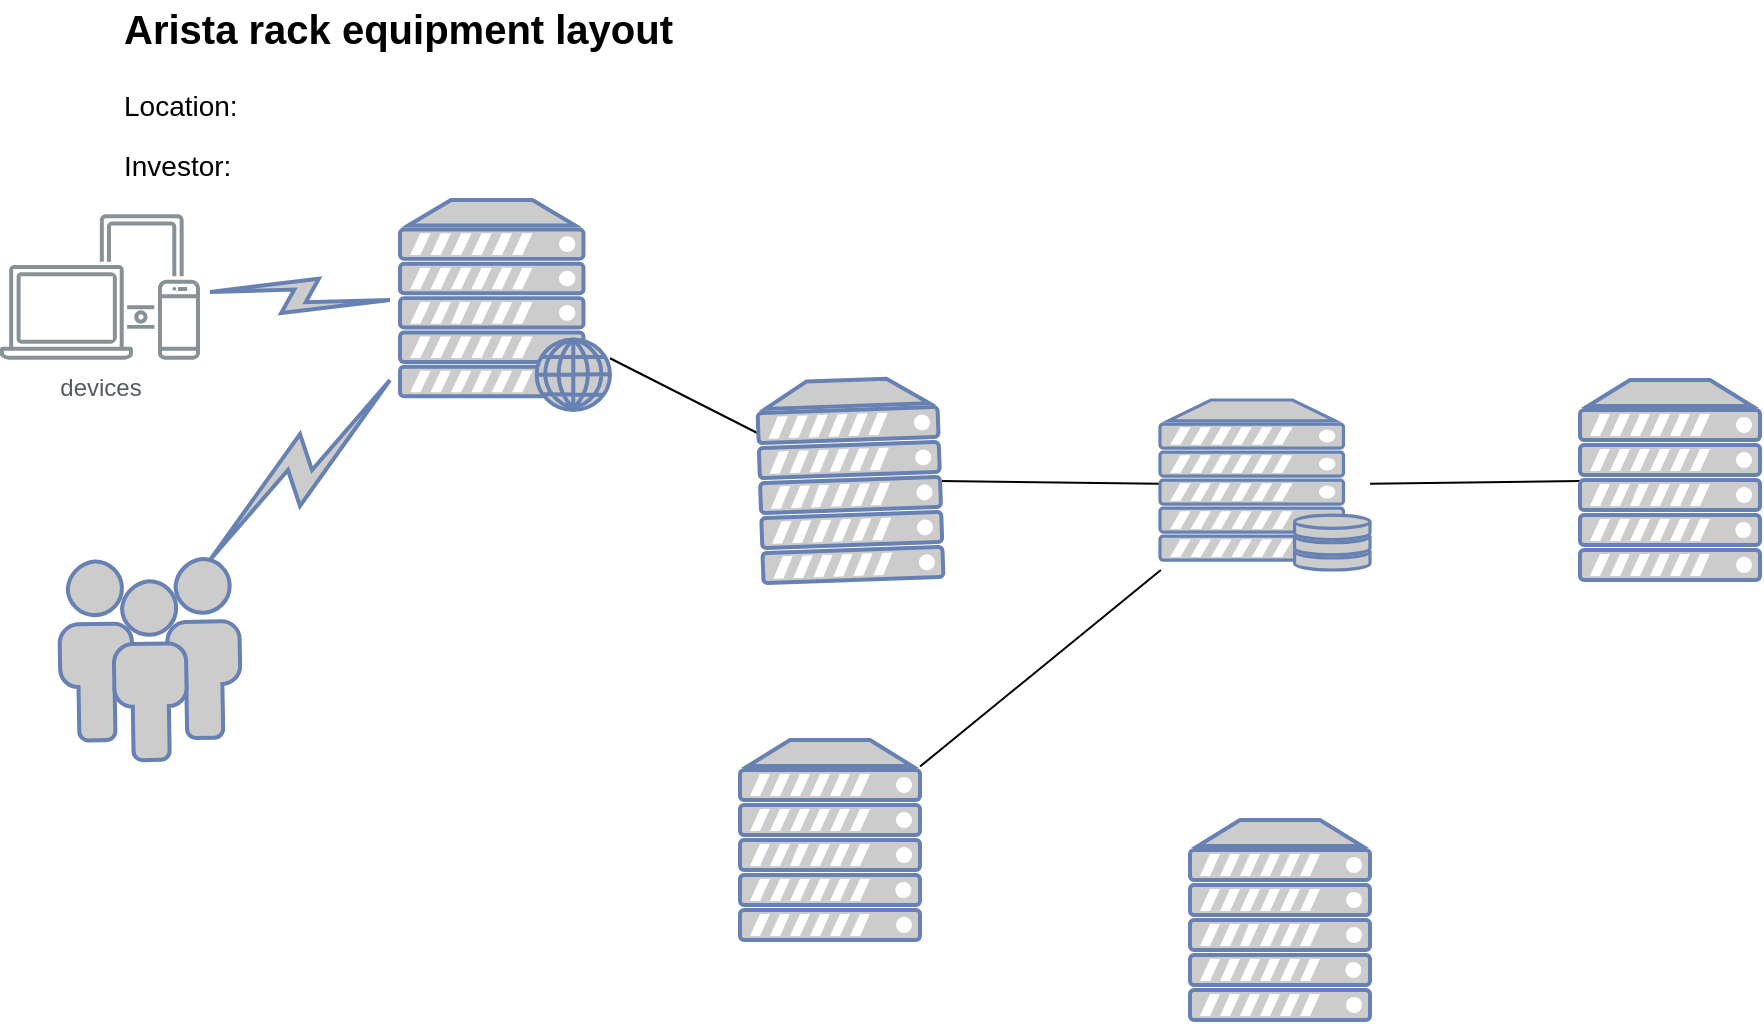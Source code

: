 <mxfile version="13.5.4" type="github">
  <diagram id="l2aKFoh6-Bn0gOPZ2l0T" name="Page-1">
    <mxGraphModel dx="2037" dy="482" grid="1" gridSize="10" guides="1" tooltips="1" connect="1" arrows="1" fold="1" page="1" pageScale="1" pageWidth="1169" pageHeight="827" math="0" shadow="0">
      <root>
        <mxCell id="0" />
        <mxCell id="1" parent="0" />
        <mxCell id="mpq5AgpwV83IM184FDqD-40" value="Arista rack equipment layout" style="text;html=1;resizable=1;points=[];autosize=0;align=left;verticalAlign=top;spacingTop=-4;fontSize=20;fontStyle=1" parent="1" vertex="1">
          <mxGeometry x="40" y="40" width="580" height="30" as="geometry" />
        </mxCell>
        <mxCell id="mpq5AgpwV83IM184FDqD-41" value="Location:" style="text;html=1;resizable=1;points=[];autosize=0;align=left;verticalAlign=middle;spacingTop=-4;fontSize=14;fontStyle=0" parent="1" vertex="1">
          <mxGeometry x="40" y="80" width="580" height="30" as="geometry" />
        </mxCell>
        <mxCell id="mpq5AgpwV83IM184FDqD-42" value="Investor:" style="text;html=1;resizable=1;points=[];autosize=0;align=left;verticalAlign=middle;spacingTop=-4;fontSize=14;fontStyle=0" parent="1" vertex="1">
          <mxGeometry x="40" y="110" width="580" height="30" as="geometry" />
        </mxCell>
        <mxCell id="IGD-j1G_IqfU7hNhVimZ-35" style="rounded=0;orthogonalLoop=1;jettySize=auto;html=1;endArrow=none;endFill=0;" edge="1" parent="1" source="IGD-j1G_IqfU7hNhVimZ-1" target="IGD-j1G_IqfU7hNhVimZ-4">
          <mxGeometry relative="1" as="geometry" />
        </mxCell>
        <object label="" id="IGD-j1G_IqfU7hNhVimZ-1">
          <mxCell style="fontColor=#0066CC;verticalAlign=top;verticalLabelPosition=bottom;labelPosition=center;align=center;html=1;outlineConnect=0;fillColor=#CCCCCC;strokeColor=#6881B3;gradientColor=none;gradientDirection=north;strokeWidth=2;shape=mxgraph.networks.web_server;" vertex="1" parent="1">
            <mxGeometry x="180" y="140" width="105" height="105" as="geometry" />
          </mxCell>
        </object>
        <mxCell id="IGD-j1G_IqfU7hNhVimZ-2" value="" style="fontColor=#0066CC;verticalAlign=top;verticalLabelPosition=bottom;labelPosition=center;align=center;html=1;outlineConnect=0;fillColor=#CCCCCC;strokeColor=#6881B3;gradientColor=none;gradientDirection=north;strokeWidth=2;shape=mxgraph.networks.users;rotation=-1;" vertex="1" parent="1">
          <mxGeometry x="10" y="320" width="90" height="100" as="geometry" />
        </mxCell>
        <mxCell id="IGD-j1G_IqfU7hNhVimZ-36" style="edgeStyle=none;rounded=0;orthogonalLoop=1;jettySize=auto;html=1;endArrow=none;endFill=0;" edge="1" parent="1" source="IGD-j1G_IqfU7hNhVimZ-4" target="IGD-j1G_IqfU7hNhVimZ-29">
          <mxGeometry relative="1" as="geometry" />
        </mxCell>
        <mxCell id="IGD-j1G_IqfU7hNhVimZ-4" value="" style="fontColor=#0066CC;verticalAlign=top;verticalLabelPosition=bottom;labelPosition=center;align=center;html=1;outlineConnect=0;fillColor=#CCCCCC;strokeColor=#6881B3;gradientColor=none;gradientDirection=north;strokeWidth=2;shape=mxgraph.networks.server;rotation=-2;" vertex="1" parent="1">
          <mxGeometry x="360" y="230" width="90" height="100" as="geometry" />
        </mxCell>
        <mxCell id="IGD-j1G_IqfU7hNhVimZ-5" value="" style="fontColor=#0066CC;verticalAlign=top;verticalLabelPosition=bottom;labelPosition=center;align=center;html=1;outlineConnect=0;fillColor=#CCCCCC;strokeColor=#6881B3;gradientColor=none;gradientDirection=north;strokeWidth=2;shape=mxgraph.networks.server;" vertex="1" parent="1">
          <mxGeometry x="350" y="410" width="90" height="100" as="geometry" />
        </mxCell>
        <mxCell id="IGD-j1G_IqfU7hNhVimZ-7" value="devices" style="outlineConnect=0;gradientColor=none;fontColor=#545B64;strokeColor=none;fillColor=#879196;dashed=0;verticalLabelPosition=bottom;verticalAlign=top;align=center;html=1;fontSize=12;fontStyle=0;aspect=fixed;shape=mxgraph.aws4.illustration_devices;pointerEvents=1" vertex="1" parent="1">
          <mxGeometry x="-20" y="147" width="100" height="73" as="geometry" />
        </mxCell>
        <mxCell id="IGD-j1G_IqfU7hNhVimZ-38" style="edgeStyle=none;rounded=0;orthogonalLoop=1;jettySize=auto;html=1;endArrow=none;endFill=0;" edge="1" parent="1" source="IGD-j1G_IqfU7hNhVimZ-29" target="IGD-j1G_IqfU7hNhVimZ-5">
          <mxGeometry relative="1" as="geometry" />
        </mxCell>
        <mxCell id="IGD-j1G_IqfU7hNhVimZ-41" style="edgeStyle=none;rounded=0;orthogonalLoop=1;jettySize=auto;html=1;endArrow=none;endFill=0;" edge="1" parent="1" source="IGD-j1G_IqfU7hNhVimZ-29" target="IGD-j1G_IqfU7hNhVimZ-40">
          <mxGeometry relative="1" as="geometry" />
        </mxCell>
        <mxCell id="IGD-j1G_IqfU7hNhVimZ-29" value="" style="fontColor=#0066CC;verticalAlign=top;verticalLabelPosition=bottom;labelPosition=center;align=center;html=1;outlineConnect=0;fillColor=#CCCCCC;strokeColor=#6881B3;gradientColor=none;gradientDirection=north;strokeWidth=2;shape=mxgraph.networks.server_storage;" vertex="1" parent="1">
          <mxGeometry x="560" y="240" width="105" height="85" as="geometry" />
        </mxCell>
        <mxCell id="IGD-j1G_IqfU7hNhVimZ-33" value="" style="html=1;outlineConnect=0;fillColor=#CCCCCC;strokeColor=#6881B3;gradientColor=none;gradientDirection=north;strokeWidth=2;shape=mxgraph.networks.comm_link_edge;html=1;" edge="1" parent="1" source="IGD-j1G_IqfU7hNhVimZ-7" target="IGD-j1G_IqfU7hNhVimZ-1">
          <mxGeometry width="100" height="100" relative="1" as="geometry">
            <mxPoint x="140" y="260" as="sourcePoint" />
            <mxPoint x="240" y="160" as="targetPoint" />
          </mxGeometry>
        </mxCell>
        <mxCell id="IGD-j1G_IqfU7hNhVimZ-34" value="" style="html=1;outlineConnect=0;fillColor=#CCCCCC;strokeColor=#6881B3;gradientColor=none;gradientDirection=north;strokeWidth=2;shape=mxgraph.networks.comm_link_edge;html=1;" edge="1" parent="1">
          <mxGeometry width="100" height="100" relative="1" as="geometry">
            <mxPoint x="80" y="325" as="sourcePoint" />
            <mxPoint x="180" y="225" as="targetPoint" />
          </mxGeometry>
        </mxCell>
        <mxCell id="IGD-j1G_IqfU7hNhVimZ-39" value="" style="fontColor=#0066CC;verticalAlign=top;verticalLabelPosition=bottom;labelPosition=center;align=center;html=1;outlineConnect=0;fillColor=#CCCCCC;strokeColor=#6881B3;gradientColor=none;gradientDirection=north;strokeWidth=2;shape=mxgraph.networks.server;" vertex="1" parent="1">
          <mxGeometry x="575" y="450" width="90" height="100" as="geometry" />
        </mxCell>
        <mxCell id="IGD-j1G_IqfU7hNhVimZ-40" value="" style="fontColor=#0066CC;verticalAlign=top;verticalLabelPosition=bottom;labelPosition=center;align=center;html=1;outlineConnect=0;fillColor=#CCCCCC;strokeColor=#6881B3;gradientColor=none;gradientDirection=north;strokeWidth=2;shape=mxgraph.networks.server;" vertex="1" parent="1">
          <mxGeometry x="770" y="230" width="90" height="100" as="geometry" />
        </mxCell>
      </root>
    </mxGraphModel>
  </diagram>
</mxfile>
